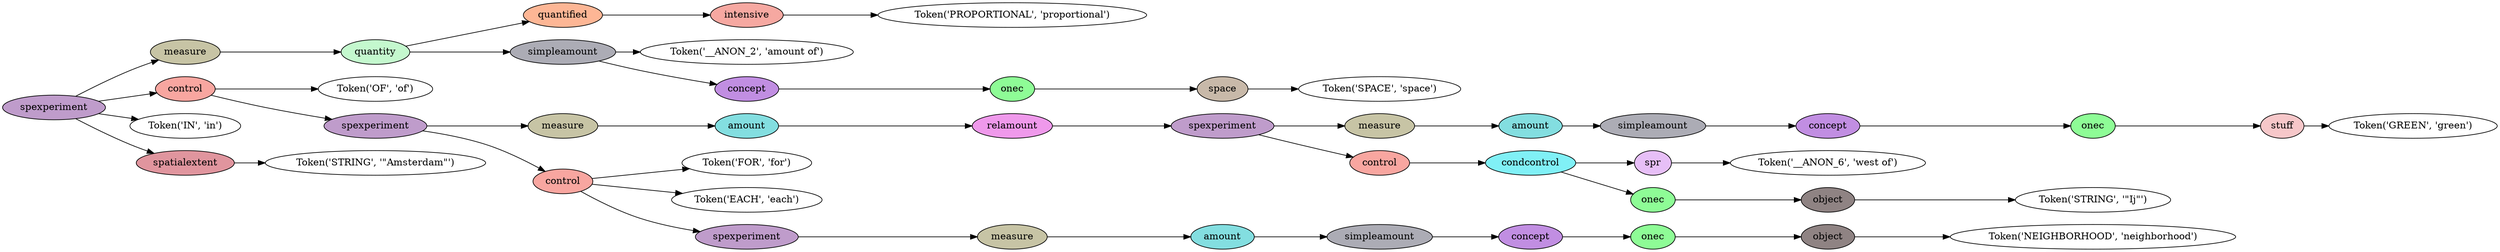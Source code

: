 digraph G {
rankdir=LR;
0 [label="Token('PROPORTIONAL', 'proportional')"];
1 [fillcolor="#f6a8a1", label=intensive, style=filled];
1 -> 0;
2 [fillcolor="#fdb695", label=quantified, style=filled];
2 -> 1;
3 [label="Token('__ANON_2', 'amount of')"];
4 [label="Token('SPACE', 'space')"];
5 [fillcolor="#c8b9a9", label=space, style=filled];
5 -> 4;
6 [fillcolor="#8efc96", label=onec, style=filled];
6 -> 5;
7 [fillcolor="#c18ee2", label=concept, style=filled];
7 -> 6;
8 [fillcolor="#acacb5", label=simpleamount, style=filled];
8 -> 3;
8 -> 7;
9 [fillcolor="#c4f8ce", label=quantity, style=filled];
9 -> 2;
9 -> 8;
10 [fillcolor="#c7c4a5", label=measure, style=filled];
10 -> 9;
11 [label="Token('OF', 'of')"];
12 [label="Token('GREEN', 'green')"];
13 [fillcolor="#f6c7c9", label=stuff, style=filled];
13 -> 12;
14 [fillcolor="#8efc96", label=onec, style=filled];
14 -> 13;
15 [fillcolor="#c18ee2", label=concept, style=filled];
15 -> 14;
16 [fillcolor="#acacb5", label=simpleamount, style=filled];
16 -> 15;
17 [fillcolor="#83dee0", label=amount, style=filled];
17 -> 16;
18 [fillcolor="#c7c4a5", label=measure, style=filled];
18 -> 17;
19 [label="Token('__ANON_6', 'west of')"];
20 [fillcolor="#e7bff7", label=spr, style=filled];
20 -> 19;
21 [label="Token('STRING', '\"Ij\"')"];
22 [fillcolor="#8f8383", label=object, style=filled];
22 -> 21;
23 [fillcolor="#8efc96", label=onec, style=filled];
23 -> 22;
24 [fillcolor="#80f0f6", label=condcontrol, style=filled];
24 -> 20;
24 -> 23;
25 [fillcolor="#f8a6a0", label=control, style=filled];
25 -> 24;
26 [fillcolor="#bf9ccb", label=spexperiment, style=filled];
26 -> 18;
26 -> 25;
27 [fillcolor="#ef99eb", label=relamount, style=filled];
27 -> 26;
28 [fillcolor="#83dee0", label=amount, style=filled];
28 -> 27;
29 [fillcolor="#c7c4a5", label=measure, style=filled];
29 -> 28;
30 [label="Token('FOR', 'for')"];
31 [label="Token('EACH', 'each')"];
32 [label="Token('NEIGHBORHOOD', 'neighborhood')"];
33 [fillcolor="#8f8383", label=object, style=filled];
33 -> 32;
34 [fillcolor="#8efc96", label=onec, style=filled];
34 -> 33;
35 [fillcolor="#c18ee2", label=concept, style=filled];
35 -> 34;
36 [fillcolor="#acacb5", label=simpleamount, style=filled];
36 -> 35;
37 [fillcolor="#83dee0", label=amount, style=filled];
37 -> 36;
38 [fillcolor="#c7c4a5", label=measure, style=filled];
38 -> 37;
39 [fillcolor="#bf9ccb", label=spexperiment, style=filled];
39 -> 38;
40 [fillcolor="#f8a6a0", label=control, style=filled];
40 -> 30;
40 -> 31;
40 -> 39;
41 [fillcolor="#bf9ccb", label=spexperiment, style=filled];
41 -> 29;
41 -> 40;
42 [fillcolor="#f8a6a0", label=control, style=filled];
42 -> 11;
42 -> 41;
43 [label="Token('IN', 'in')"];
44 [label="Token('STRING', '\"Amsterdam\"')"];
45 [fillcolor="#e0959e", label=spatialextent, style=filled];
45 -> 44;
46 [fillcolor="#bf9ccb", label=spexperiment, style=filled];
46 -> 10;
46 -> 42;
46 -> 43;
46 -> 45;
}
